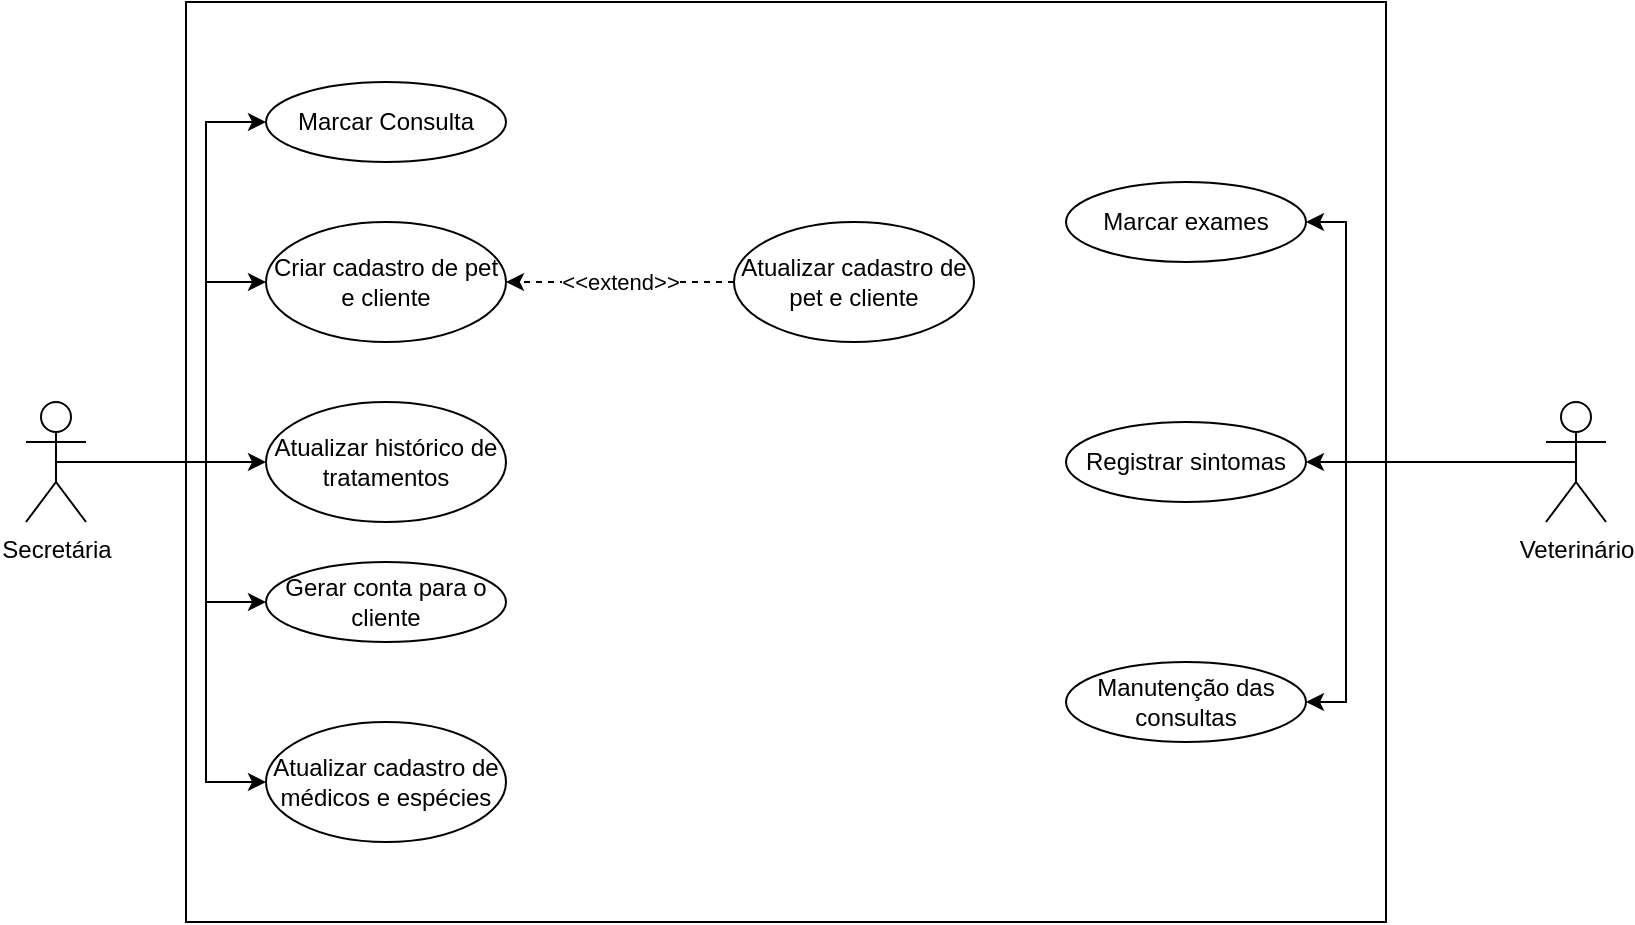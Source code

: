 <mxfile version="17.4.3" type="device"><diagram id="pX_PyeMx_eeObH-ZGd4Z" name="Page-1"><mxGraphModel dx="1660" dy="467" grid="1" gridSize="10" guides="1" tooltips="1" connect="1" arrows="1" fold="1" page="1" pageScale="1" pageWidth="827" pageHeight="1169" math="0" shadow="0"><root><mxCell id="0"/><mxCell id="1" parent="0"/><mxCell id="y87rFCrtP2rUPN3d-4QM-15" value="" style="rounded=0;whiteSpace=wrap;html=1;fillColor=none;" vertex="1" parent="1"><mxGeometry x="80" y="80" width="600" height="460" as="geometry"/></mxCell><mxCell id="y87rFCrtP2rUPN3d-4QM-17" style="edgeStyle=orthogonalEdgeStyle;rounded=0;orthogonalLoop=1;jettySize=auto;html=1;exitX=0.5;exitY=0.5;exitDx=0;exitDy=0;exitPerimeter=0;" edge="1" parent="1" source="y87rFCrtP2rUPN3d-4QM-2" target="y87rFCrtP2rUPN3d-4QM-7"><mxGeometry relative="1" as="geometry"/></mxCell><mxCell id="y87rFCrtP2rUPN3d-4QM-18" style="edgeStyle=orthogonalEdgeStyle;rounded=0;orthogonalLoop=1;jettySize=auto;html=1;exitX=0.5;exitY=0.5;exitDx=0;exitDy=0;exitPerimeter=0;entryX=0;entryY=0.5;entryDx=0;entryDy=0;" edge="1" parent="1" source="y87rFCrtP2rUPN3d-4QM-2" target="y87rFCrtP2rUPN3d-4QM-5"><mxGeometry relative="1" as="geometry"><Array as="points"><mxPoint x="90" y="310"/><mxPoint x="90" y="220"/></Array></mxGeometry></mxCell><mxCell id="y87rFCrtP2rUPN3d-4QM-19" style="edgeStyle=orthogonalEdgeStyle;rounded=0;orthogonalLoop=1;jettySize=auto;html=1;exitX=0.5;exitY=0.5;exitDx=0;exitDy=0;exitPerimeter=0;entryX=0;entryY=0.5;entryDx=0;entryDy=0;" edge="1" parent="1" source="y87rFCrtP2rUPN3d-4QM-2" target="y87rFCrtP2rUPN3d-4QM-4"><mxGeometry relative="1" as="geometry"><Array as="points"><mxPoint x="90" y="310"/><mxPoint x="90" y="140"/></Array></mxGeometry></mxCell><mxCell id="y87rFCrtP2rUPN3d-4QM-20" style="edgeStyle=orthogonalEdgeStyle;rounded=0;orthogonalLoop=1;jettySize=auto;html=1;exitX=0.5;exitY=0.5;exitDx=0;exitDy=0;exitPerimeter=0;entryX=0;entryY=0.5;entryDx=0;entryDy=0;" edge="1" parent="1" source="y87rFCrtP2rUPN3d-4QM-2" target="y87rFCrtP2rUPN3d-4QM-6"><mxGeometry relative="1" as="geometry"><Array as="points"><mxPoint x="90" y="310"/><mxPoint x="90" y="380"/></Array></mxGeometry></mxCell><mxCell id="y87rFCrtP2rUPN3d-4QM-21" style="edgeStyle=orthogonalEdgeStyle;rounded=0;orthogonalLoop=1;jettySize=auto;html=1;exitX=0.5;exitY=0.5;exitDx=0;exitDy=0;exitPerimeter=0;entryX=0;entryY=0.5;entryDx=0;entryDy=0;" edge="1" parent="1" source="y87rFCrtP2rUPN3d-4QM-2" target="y87rFCrtP2rUPN3d-4QM-8"><mxGeometry relative="1" as="geometry"><Array as="points"><mxPoint x="90" y="310"/><mxPoint x="90" y="470"/></Array></mxGeometry></mxCell><mxCell id="y87rFCrtP2rUPN3d-4QM-2" value="Secretária" style="shape=umlActor;verticalLabelPosition=bottom;verticalAlign=top;html=1;outlineConnect=0;" vertex="1" parent="1"><mxGeometry y="280" width="30" height="60" as="geometry"/></mxCell><mxCell id="y87rFCrtP2rUPN3d-4QM-24" style="edgeStyle=orthogonalEdgeStyle;rounded=0;orthogonalLoop=1;jettySize=auto;html=1;exitX=0.5;exitY=0.5;exitDx=0;exitDy=0;exitPerimeter=0;entryX=1;entryY=0.5;entryDx=0;entryDy=0;" edge="1" parent="1" source="y87rFCrtP2rUPN3d-4QM-3" target="y87rFCrtP2rUPN3d-4QM-9"><mxGeometry relative="1" as="geometry"/></mxCell><mxCell id="y87rFCrtP2rUPN3d-4QM-25" style="edgeStyle=orthogonalEdgeStyle;rounded=0;orthogonalLoop=1;jettySize=auto;html=1;exitX=0.5;exitY=0.5;exitDx=0;exitDy=0;exitPerimeter=0;entryX=1;entryY=0.5;entryDx=0;entryDy=0;" edge="1" parent="1" source="y87rFCrtP2rUPN3d-4QM-3" target="y87rFCrtP2rUPN3d-4QM-11"><mxGeometry relative="1" as="geometry"><Array as="points"><mxPoint x="660" y="310"/><mxPoint x="660" y="190"/></Array></mxGeometry></mxCell><mxCell id="y87rFCrtP2rUPN3d-4QM-26" style="edgeStyle=orthogonalEdgeStyle;rounded=0;orthogonalLoop=1;jettySize=auto;html=1;exitX=0.5;exitY=0.5;exitDx=0;exitDy=0;exitPerimeter=0;entryX=1;entryY=0.5;entryDx=0;entryDy=0;" edge="1" parent="1" source="y87rFCrtP2rUPN3d-4QM-3" target="y87rFCrtP2rUPN3d-4QM-13"><mxGeometry relative="1" as="geometry"><Array as="points"><mxPoint x="660" y="310"/><mxPoint x="660" y="430"/></Array></mxGeometry></mxCell><mxCell id="y87rFCrtP2rUPN3d-4QM-3" value="Veterinário" style="shape=umlActor;verticalLabelPosition=bottom;verticalAlign=top;html=1;outlineConnect=0;" vertex="1" parent="1"><mxGeometry x="760" y="280" width="30" height="60" as="geometry"/></mxCell><mxCell id="y87rFCrtP2rUPN3d-4QM-4" value="Marcar Consulta" style="ellipse;whiteSpace=wrap;html=1;fillColor=none;" vertex="1" parent="1"><mxGeometry x="120" y="120" width="120" height="40" as="geometry"/></mxCell><mxCell id="y87rFCrtP2rUPN3d-4QM-5" value="Criar cadastro de pet e cliente" style="ellipse;whiteSpace=wrap;html=1;fillColor=none;" vertex="1" parent="1"><mxGeometry x="120" y="190" width="120" height="60" as="geometry"/></mxCell><mxCell id="y87rFCrtP2rUPN3d-4QM-6" value="Gerar conta para o cliente" style="ellipse;whiteSpace=wrap;html=1;fillColor=none;" vertex="1" parent="1"><mxGeometry x="120" y="360" width="120" height="40" as="geometry"/></mxCell><mxCell id="y87rFCrtP2rUPN3d-4QM-7" value="Atualizar histórico de tratamentos" style="ellipse;whiteSpace=wrap;html=1;fillColor=none;" vertex="1" parent="1"><mxGeometry x="120" y="280" width="120" height="60" as="geometry"/></mxCell><mxCell id="y87rFCrtP2rUPN3d-4QM-8" value="Atualizar cadastro de médicos e espécies" style="ellipse;whiteSpace=wrap;html=1;fillColor=none;" vertex="1" parent="1"><mxGeometry x="120" y="440" width="120" height="60" as="geometry"/></mxCell><mxCell id="y87rFCrtP2rUPN3d-4QM-9" value="Registrar sintomas" style="ellipse;whiteSpace=wrap;html=1;fillColor=none;" vertex="1" parent="1"><mxGeometry x="520" y="290" width="120" height="40" as="geometry"/></mxCell><mxCell id="y87rFCrtP2rUPN3d-4QM-11" value="Marcar exames" style="ellipse;whiteSpace=wrap;html=1;fillColor=none;" vertex="1" parent="1"><mxGeometry x="520" y="170" width="120" height="40" as="geometry"/></mxCell><mxCell id="y87rFCrtP2rUPN3d-4QM-13" value="Manutenção das consultas" style="ellipse;whiteSpace=wrap;html=1;fillColor=none;" vertex="1" parent="1"><mxGeometry x="520" y="410" width="120" height="40" as="geometry"/></mxCell><mxCell id="y87rFCrtP2rUPN3d-4QM-14" value="Atualizar cadastro de pet e cliente" style="ellipse;whiteSpace=wrap;html=1;fillColor=none;" vertex="1" parent="1"><mxGeometry x="354" y="190" width="120" height="60" as="geometry"/></mxCell><mxCell id="y87rFCrtP2rUPN3d-4QM-22" value="''" style="endArrow=classic;html=1;rounded=0;entryX=1;entryY=0.5;entryDx=0;entryDy=0;exitX=0;exitY=0.5;exitDx=0;exitDy=0;dashed=1;" edge="1" parent="1"><mxGeometry relative="1" as="geometry"><mxPoint x="354" y="220" as="sourcePoint"/><mxPoint x="240" y="220" as="targetPoint"/></mxGeometry></mxCell><mxCell id="y87rFCrtP2rUPN3d-4QM-23" value="&amp;lt;&amp;lt;extend&amp;gt;&amp;gt;" style="edgeLabel;resizable=0;html=1;align=center;verticalAlign=middle;fillColor=none;" connectable="0" vertex="1" parent="y87rFCrtP2rUPN3d-4QM-22"><mxGeometry relative="1" as="geometry"/></mxCell></root></mxGraphModel></diagram></mxfile>